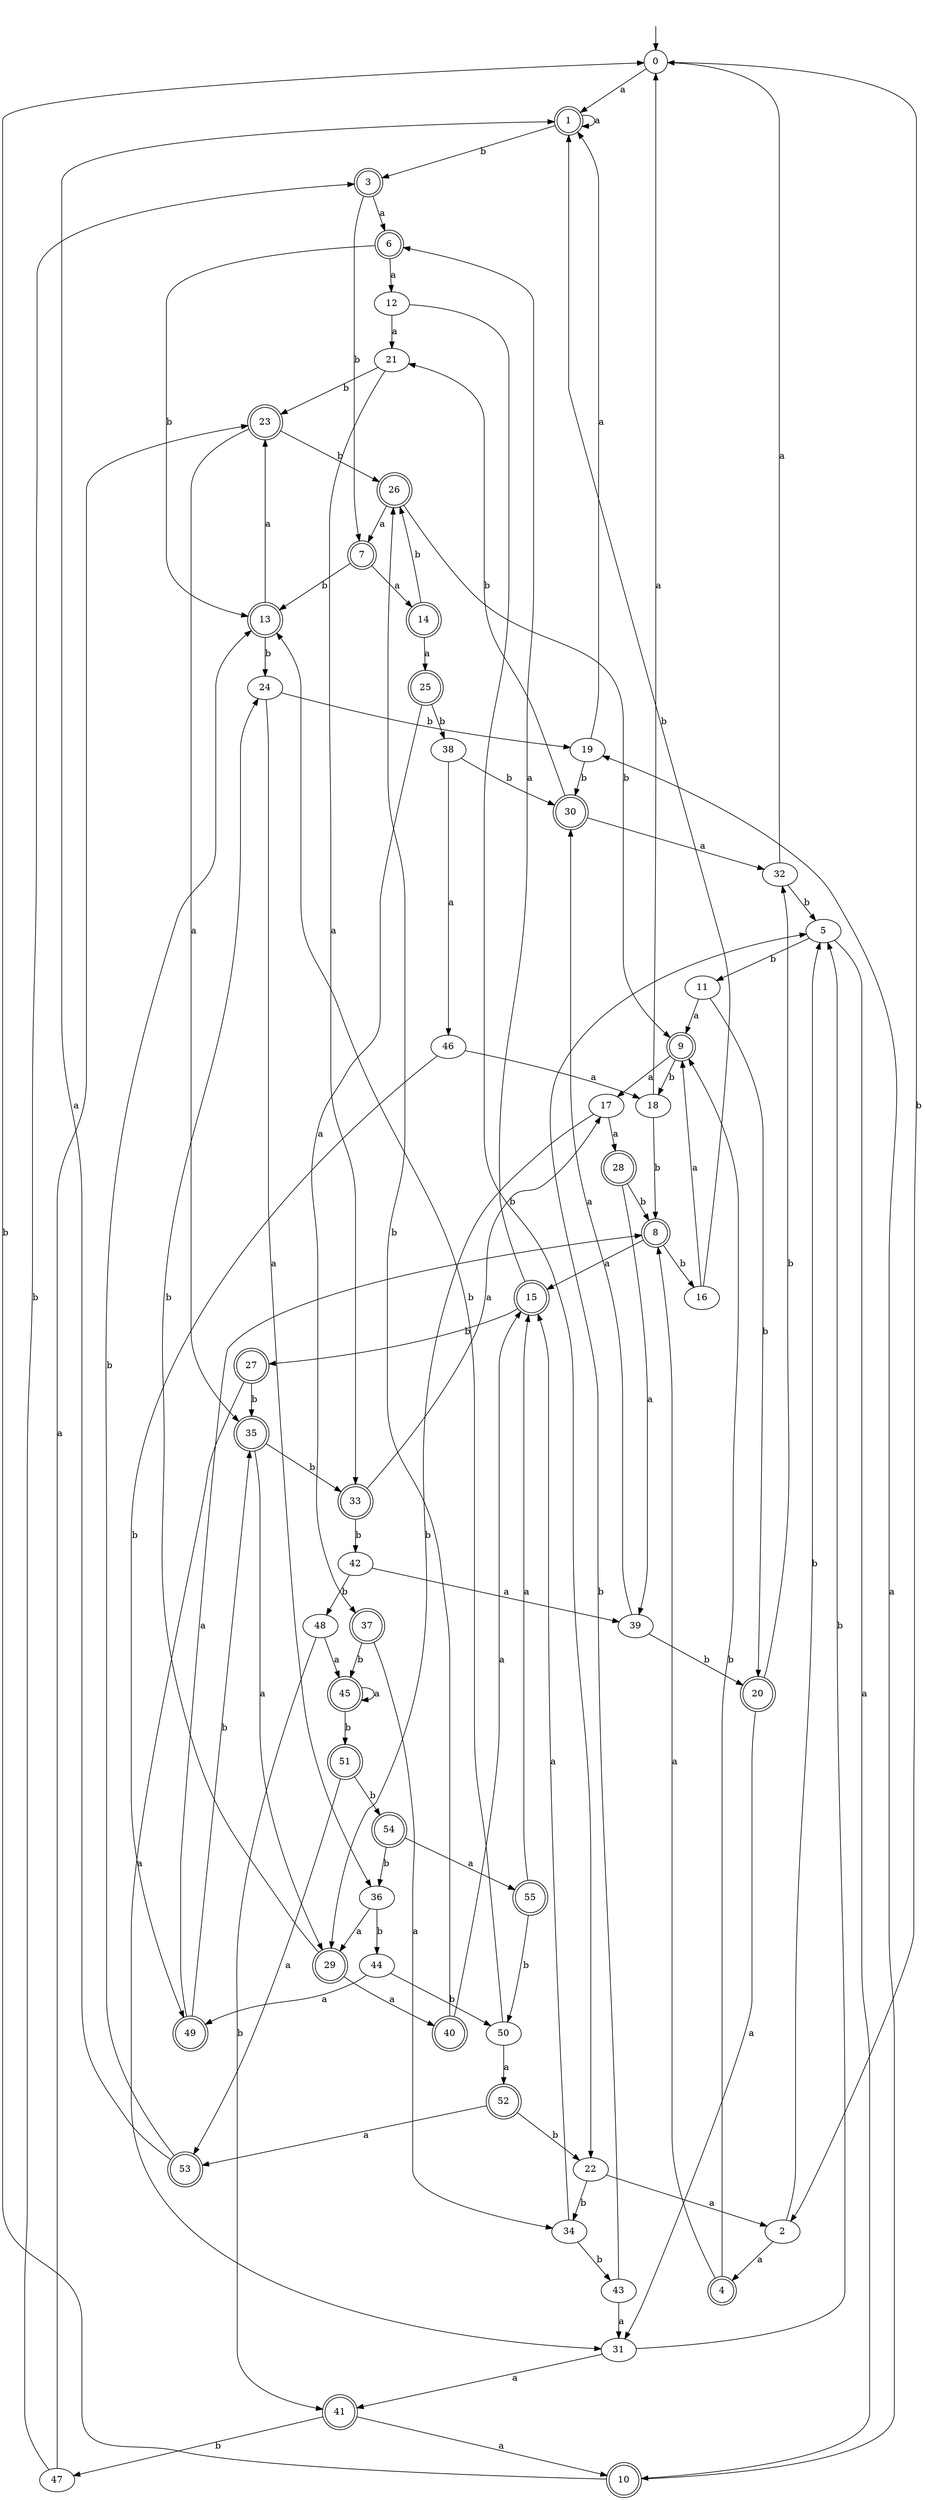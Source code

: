 digraph RandomDFA {
  __start0 [label="", shape=none];
  __start0 -> 0 [label=""];
  0 [shape=circle]
  0 -> 1 [label="a"]
  0 -> 2 [label="b"]
  1 [shape=doublecircle]
  1 -> 1 [label="a"]
  1 -> 3 [label="b"]
  2
  2 -> 4 [label="a"]
  2 -> 5 [label="b"]
  3 [shape=doublecircle]
  3 -> 6 [label="a"]
  3 -> 7 [label="b"]
  4 [shape=doublecircle]
  4 -> 8 [label="a"]
  4 -> 9 [label="b"]
  5
  5 -> 10 [label="a"]
  5 -> 11 [label="b"]
  6 [shape=doublecircle]
  6 -> 12 [label="a"]
  6 -> 13 [label="b"]
  7 [shape=doublecircle]
  7 -> 14 [label="a"]
  7 -> 13 [label="b"]
  8 [shape=doublecircle]
  8 -> 15 [label="a"]
  8 -> 16 [label="b"]
  9 [shape=doublecircle]
  9 -> 17 [label="a"]
  9 -> 18 [label="b"]
  10 [shape=doublecircle]
  10 -> 19 [label="a"]
  10 -> 0 [label="b"]
  11
  11 -> 9 [label="a"]
  11 -> 20 [label="b"]
  12
  12 -> 21 [label="a"]
  12 -> 22 [label="b"]
  13 [shape=doublecircle]
  13 -> 23 [label="a"]
  13 -> 24 [label="b"]
  14 [shape=doublecircle]
  14 -> 25 [label="a"]
  14 -> 26 [label="b"]
  15 [shape=doublecircle]
  15 -> 6 [label="a"]
  15 -> 27 [label="b"]
  16
  16 -> 9 [label="a"]
  16 -> 1 [label="b"]
  17
  17 -> 28 [label="a"]
  17 -> 29 [label="b"]
  18
  18 -> 0 [label="a"]
  18 -> 8 [label="b"]
  19
  19 -> 1 [label="a"]
  19 -> 30 [label="b"]
  20 [shape=doublecircle]
  20 -> 31 [label="a"]
  20 -> 32 [label="b"]
  21
  21 -> 33 [label="a"]
  21 -> 23 [label="b"]
  22
  22 -> 2 [label="a"]
  22 -> 34 [label="b"]
  23 [shape=doublecircle]
  23 -> 35 [label="a"]
  23 -> 26 [label="b"]
  24
  24 -> 36 [label="a"]
  24 -> 19 [label="b"]
  25 [shape=doublecircle]
  25 -> 37 [label="a"]
  25 -> 38 [label="b"]
  26 [shape=doublecircle]
  26 -> 7 [label="a"]
  26 -> 9 [label="b"]
  27 [shape=doublecircle]
  27 -> 31 [label="a"]
  27 -> 35 [label="b"]
  28 [shape=doublecircle]
  28 -> 39 [label="a"]
  28 -> 8 [label="b"]
  29 [shape=doublecircle]
  29 -> 40 [label="a"]
  29 -> 24 [label="b"]
  30 [shape=doublecircle]
  30 -> 32 [label="a"]
  30 -> 21 [label="b"]
  31
  31 -> 41 [label="a"]
  31 -> 5 [label="b"]
  32
  32 -> 0 [label="a"]
  32 -> 5 [label="b"]
  33 [shape=doublecircle]
  33 -> 17 [label="a"]
  33 -> 42 [label="b"]
  34
  34 -> 15 [label="a"]
  34 -> 43 [label="b"]
  35 [shape=doublecircle]
  35 -> 29 [label="a"]
  35 -> 33 [label="b"]
  36
  36 -> 29 [label="a"]
  36 -> 44 [label="b"]
  37 [shape=doublecircle]
  37 -> 34 [label="a"]
  37 -> 45 [label="b"]
  38
  38 -> 46 [label="a"]
  38 -> 30 [label="b"]
  39
  39 -> 30 [label="a"]
  39 -> 20 [label="b"]
  40 [shape=doublecircle]
  40 -> 15 [label="a"]
  40 -> 26 [label="b"]
  41 [shape=doublecircle]
  41 -> 10 [label="a"]
  41 -> 47 [label="b"]
  42
  42 -> 39 [label="a"]
  42 -> 48 [label="b"]
  43
  43 -> 31 [label="a"]
  43 -> 5 [label="b"]
  44
  44 -> 49 [label="a"]
  44 -> 50 [label="b"]
  45 [shape=doublecircle]
  45 -> 45 [label="a"]
  45 -> 51 [label="b"]
  46
  46 -> 18 [label="a"]
  46 -> 49 [label="b"]
  47
  47 -> 23 [label="a"]
  47 -> 3 [label="b"]
  48
  48 -> 45 [label="a"]
  48 -> 41 [label="b"]
  49 [shape=doublecircle]
  49 -> 8 [label="a"]
  49 -> 35 [label="b"]
  50
  50 -> 52 [label="a"]
  50 -> 13 [label="b"]
  51 [shape=doublecircle]
  51 -> 53 [label="a"]
  51 -> 54 [label="b"]
  52 [shape=doublecircle]
  52 -> 53 [label="a"]
  52 -> 22 [label="b"]
  53 [shape=doublecircle]
  53 -> 1 [label="a"]
  53 -> 13 [label="b"]
  54 [shape=doublecircle]
  54 -> 55 [label="a"]
  54 -> 36 [label="b"]
  55 [shape=doublecircle]
  55 -> 15 [label="a"]
  55 -> 50 [label="b"]
}
